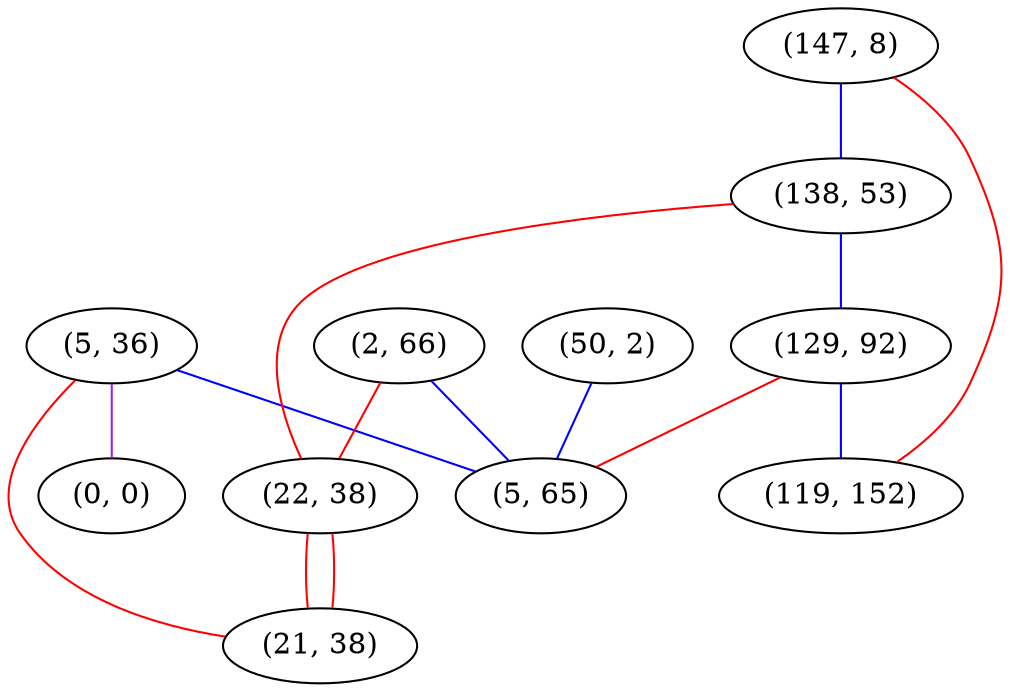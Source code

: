 graph "" {
"(147, 8)";
"(5, 36)";
"(0, 0)";
"(50, 2)";
"(2, 66)";
"(138, 53)";
"(129, 92)";
"(22, 38)";
"(21, 38)";
"(5, 65)";
"(119, 152)";
"(147, 8)" -- "(138, 53)"  [color=blue, key=0, weight=3];
"(147, 8)" -- "(119, 152)"  [color=red, key=0, weight=1];
"(5, 36)" -- "(21, 38)"  [color=red, key=0, weight=1];
"(5, 36)" -- "(5, 65)"  [color=blue, key=0, weight=3];
"(5, 36)" -- "(0, 0)"  [color=purple, key=0, weight=4];
"(50, 2)" -- "(5, 65)"  [color=blue, key=0, weight=3];
"(2, 66)" -- "(5, 65)"  [color=blue, key=0, weight=3];
"(2, 66)" -- "(22, 38)"  [color=red, key=0, weight=1];
"(138, 53)" -- "(129, 92)"  [color=blue, key=0, weight=3];
"(138, 53)" -- "(22, 38)"  [color=red, key=0, weight=1];
"(129, 92)" -- "(5, 65)"  [color=red, key=0, weight=1];
"(129, 92)" -- "(119, 152)"  [color=blue, key=0, weight=3];
"(22, 38)" -- "(21, 38)"  [color=red, key=0, weight=1];
"(22, 38)" -- "(21, 38)"  [color=red, key=1, weight=1];
}
